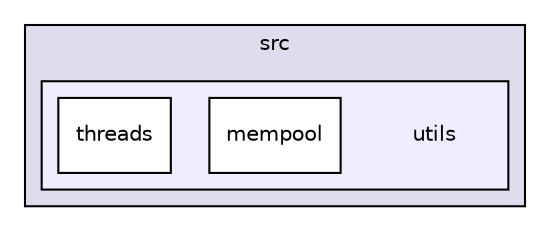 digraph "/home/nyarosu/repos/hft/src/utils" {
  compound=true
  node [ fontsize="10", fontname="Helvetica"];
  edge [ labelfontsize="10", labelfontname="Helvetica"];
  subgraph clusterdir_68267d1309a1af8e8297ef4c3efbcdba {
    graph [ bgcolor="#ddddee", pencolor="black", label="src" fontname="Helvetica", fontsize="10", URL="dir_68267d1309a1af8e8297ef4c3efbcdba.html"]
  subgraph clusterdir_313caf1132e152dd9b58bea13a4052ca {
    graph [ bgcolor="#eeeeff", pencolor="black", label="" URL="dir_313caf1132e152dd9b58bea13a4052ca.html"];
    dir_313caf1132e152dd9b58bea13a4052ca [shape=plaintext label="utils"];
  dir_c00d915fb656a5715c5c3cd63555f2cb [shape=box label="mempool" fillcolor="white" style="filled" URL="dir_c00d915fb656a5715c5c3cd63555f2cb.html"];
  dir_25f680ed3566d96ee9de0f47815f660d [shape=box label="threads" fillcolor="white" style="filled" URL="dir_25f680ed3566d96ee9de0f47815f660d.html"];
  }
  }
}
